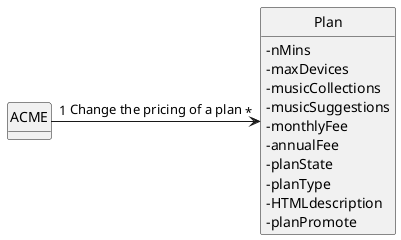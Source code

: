 @startuml
'https://plantuml.com/class-diagram
hide circle
skinparam classAttributeIconSize 0
hide methods




class ACME{
}

class Plan{
    -nMins
    -maxDevices
    -musicCollections
    -musicSuggestions
    -monthlyFee
    -annualFee
    -planState
    -planType
    -HTMLdescription
    -planPromote
   }

ACME "1" -> "*" Plan: Change the pricing of a plan



@enduml